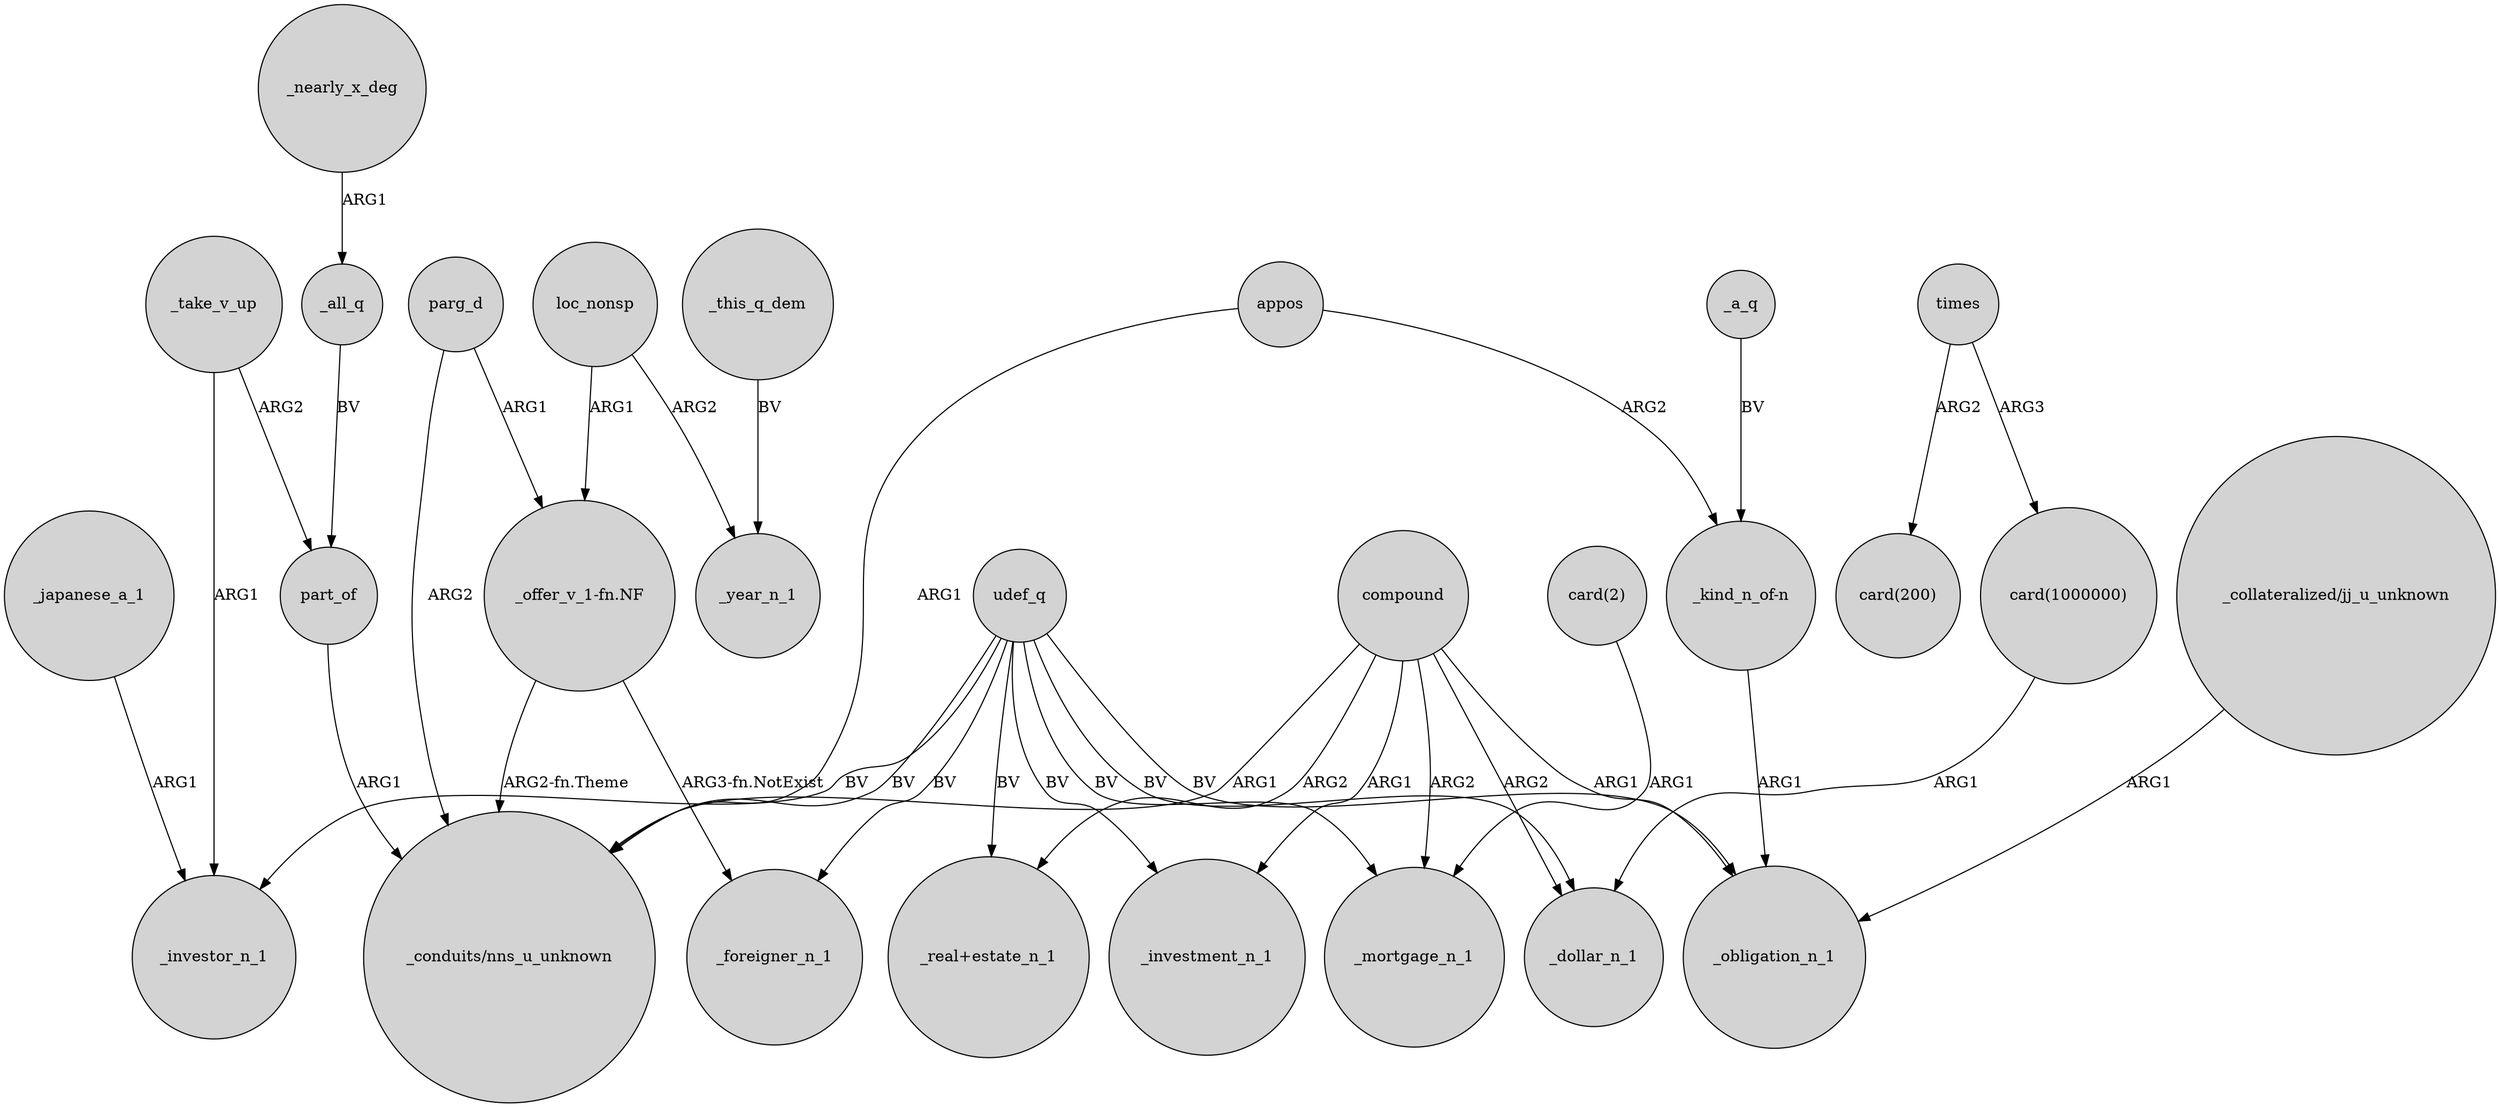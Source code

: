 digraph {
	node [shape=circle style=filled]
	_take_v_up -> part_of [label=ARG2]
	udef_q -> "_conduits/nns_u_unknown" [label=BV]
	"card(1000000)" -> _dollar_n_1 [label=ARG1]
	parg_d -> "_conduits/nns_u_unknown" [label=ARG2]
	"_offer_v_1-fn.NF" -> "_conduits/nns_u_unknown" [label="ARG2-fn.Theme"]
	_all_q -> part_of [label=BV]
	_japanese_a_1 -> _investor_n_1 [label=ARG1]
	udef_q -> _mortgage_n_1 [label=BV]
	udef_q -> _investor_n_1 [label=BV]
	compound -> "_conduits/nns_u_unknown" [label=ARG1]
	compound -> _obligation_n_1 [label=ARG1]
	loc_nonsp -> "_offer_v_1-fn.NF" [label=ARG1]
	compound -> _mortgage_n_1 [label=ARG2]
	"_kind_n_of-n" -> _obligation_n_1 [label=ARG1]
	part_of -> "_conduits/nns_u_unknown" [label=ARG1]
	compound -> "_real+estate_n_1" [label=ARG2]
	_nearly_x_deg -> _all_q [label=ARG1]
	compound -> _investment_n_1 [label=ARG1]
	"_offer_v_1-fn.NF" -> _foreigner_n_1 [label="ARG3-fn.NotExist"]
	times -> "card(200)" [label=ARG2]
	times -> "card(1000000)" [label=ARG3]
	appos -> "_conduits/nns_u_unknown" [label=ARG1]
	udef_q -> "_real+estate_n_1" [label=BV]
	"_collateralized/jj_u_unknown" -> _obligation_n_1 [label=ARG1]
	udef_q -> _foreigner_n_1 [label=BV]
	loc_nonsp -> _year_n_1 [label=ARG2]
	udef_q -> _obligation_n_1 [label=BV]
	appos -> "_kind_n_of-n" [label=ARG2]
	udef_q -> _investment_n_1 [label=BV]
	_take_v_up -> _investor_n_1 [label=ARG1]
	_a_q -> "_kind_n_of-n" [label=BV]
	"card(2)" -> _mortgage_n_1 [label=ARG1]
	compound -> _dollar_n_1 [label=ARG2]
	parg_d -> "_offer_v_1-fn.NF" [label=ARG1]
	udef_q -> _dollar_n_1 [label=BV]
	_this_q_dem -> _year_n_1 [label=BV]
}
